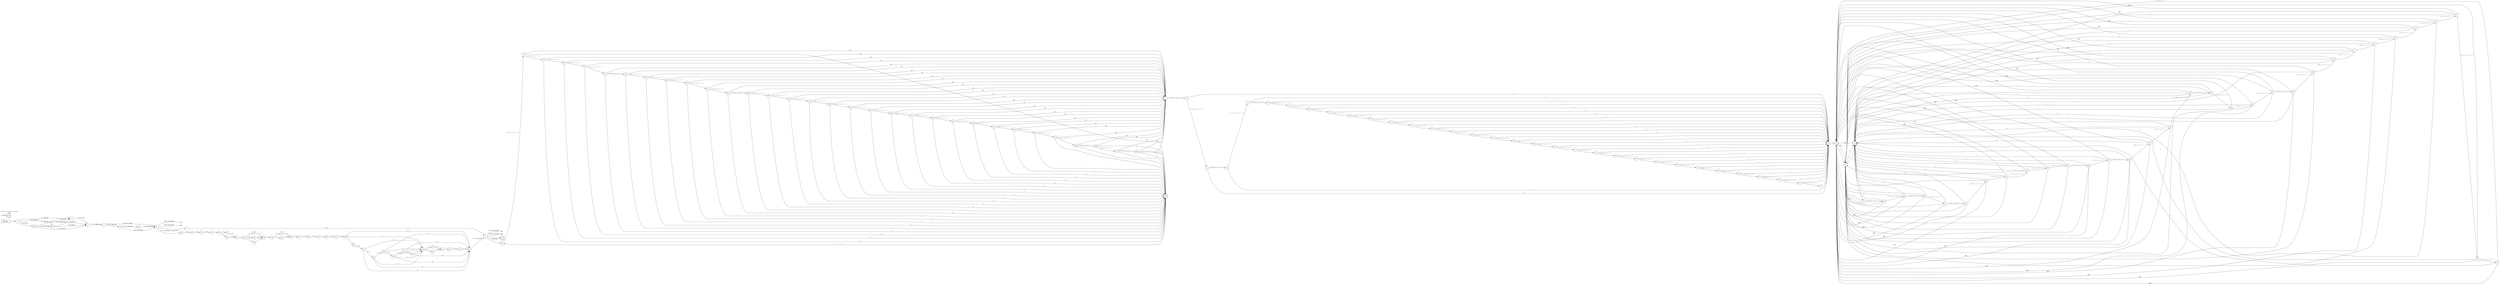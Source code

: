digraph rfc5424 {
	rankdir=LR;
	node [ shape = point ];
	ENTRY;
	en_155;
	en_1;
	eof_6;
	eof_8;
	node [ shape = circle, height = 0.2 ];
	err_6 [ label=""];
	err_8 [ label=""];
	node [ fixedsize = true, height = 0.65, shape = doublecircle ];
	152;
	153;
	154;
	155;
	node [ shape = circle ];
	1 -> 2 [ label = "'<'" ];
	2 -> 3 [ label = "'0' / add_char" ];
	2 -> 149 [ label = "'1' / add_char" ];
	2 -> 150 [ label = "'2'..'9' / add_char" ];
	3 -> 4 [ label = "'>' / set_prival" ];
	4 -> 5 [ label = "'1'..'9' / add_char" ];
	5 -> 6 [ label = "SP / set_version" ];
	5 -> 147 [ label = "'0'..'9' / add_char" ];
	6 -> 7 [ label = "'-'" ];
	6 -> 110 [ label = "'0'..'9' / err_nilvalue, tag_rfc3339" ];
	6 -> err_6 [ label = "DEF / err_nilvalue" ];
	7 -> 8 [ label = "SP" ];
	8 -> 152 [ label = "'-'" ];
	8 -> 9 [ label = "'[' / err_nilvalue" ];
	8 -> err_8 [ label = "DEF / err_nilvalue" ];
	9 -> 10 [ label = "'!', '#'..'<', '>'..'\\', '^'..'~'" ];
	10 -> 11 [ label = "SP" ];
	10 -> 79 [ label = "'!', '#'..'<', '>'..'\\', '^'..'~'" ];
	10 -> 154 [ label = "']'" ];
	11 -> 12 [ label = "'!', '#'..'<', '>'..'\\', '^'..'~'" ];
	12 -> 13 [ label = "'!', '#'..'<', '>'..'\\', '^'..'~'" ];
	12 -> 44 [ label = "'='" ];
	13 -> 14 [ label = "'!', '#'..'<', '>'..'\\', '^'..'~'" ];
	13 -> 44 [ label = "'='" ];
	14 -> 15 [ label = "'!', '#'..'<', '>'..'\\', '^'..'~'" ];
	14 -> 44 [ label = "'='" ];
	15 -> 16 [ label = "'!', '#'..'<', '>'..'\\', '^'..'~'" ];
	15 -> 44 [ label = "'='" ];
	16 -> 17 [ label = "'!', '#'..'<', '>'..'\\', '^'..'~'" ];
	16 -> 44 [ label = "'='" ];
	17 -> 18 [ label = "'!', '#'..'<', '>'..'\\', '^'..'~'" ];
	17 -> 44 [ label = "'='" ];
	18 -> 19 [ label = "'!', '#'..'<', '>'..'\\', '^'..'~'" ];
	18 -> 44 [ label = "'='" ];
	19 -> 20 [ label = "'!', '#'..'<', '>'..'\\', '^'..'~'" ];
	19 -> 44 [ label = "'='" ];
	20 -> 21 [ label = "'!', '#'..'<', '>'..'\\', '^'..'~'" ];
	20 -> 44 [ label = "'='" ];
	21 -> 22 [ label = "'!', '#'..'<', '>'..'\\', '^'..'~'" ];
	21 -> 44 [ label = "'='" ];
	22 -> 23 [ label = "'!', '#'..'<', '>'..'\\', '^'..'~'" ];
	22 -> 44 [ label = "'='" ];
	23 -> 24 [ label = "'!', '#'..'<', '>'..'\\', '^'..'~'" ];
	23 -> 44 [ label = "'='" ];
	24 -> 25 [ label = "'!', '#'..'<', '>'..'\\', '^'..'~'" ];
	24 -> 44 [ label = "'='" ];
	25 -> 26 [ label = "'!', '#'..'<', '>'..'\\', '^'..'~'" ];
	25 -> 44 [ label = "'='" ];
	26 -> 27 [ label = "'!', '#'..'<', '>'..'\\', '^'..'~'" ];
	26 -> 44 [ label = "'='" ];
	27 -> 28 [ label = "'!', '#'..'<', '>'..'\\', '^'..'~'" ];
	27 -> 44 [ label = "'='" ];
	28 -> 29 [ label = "'!', '#'..'<', '>'..'\\', '^'..'~'" ];
	28 -> 44 [ label = "'='" ];
	29 -> 30 [ label = "'!', '#'..'<', '>'..'\\', '^'..'~'" ];
	29 -> 44 [ label = "'='" ];
	30 -> 31 [ label = "'!', '#'..'<', '>'..'\\', '^'..'~'" ];
	30 -> 44 [ label = "'='" ];
	31 -> 32 [ label = "'!', '#'..'<', '>'..'\\', '^'..'~'" ];
	31 -> 44 [ label = "'='" ];
	32 -> 33 [ label = "'!', '#'..'<', '>'..'\\', '^'..'~'" ];
	32 -> 44 [ label = "'='" ];
	33 -> 34 [ label = "'!', '#'..'<', '>'..'\\', '^'..'~'" ];
	33 -> 44 [ label = "'='" ];
	34 -> 35 [ label = "'!', '#'..'<', '>'..'\\', '^'..'~'" ];
	34 -> 44 [ label = "'='" ];
	35 -> 36 [ label = "'!', '#'..'<', '>'..'\\', '^'..'~'" ];
	35 -> 44 [ label = "'='" ];
	36 -> 37 [ label = "'!', '#'..'<', '>'..'\\', '^'..'~'" ];
	36 -> 44 [ label = "'='" ];
	37 -> 38 [ label = "'!', '#'..'<', '>'..'\\', '^'..'~'" ];
	37 -> 44 [ label = "'='" ];
	38 -> 39 [ label = "'!', '#'..'<', '>'..'\\', '^'..'~'" ];
	38 -> 44 [ label = "'='" ];
	39 -> 40 [ label = "'!', '#'..'<', '>'..'\\', '^'..'~'" ];
	39 -> 44 [ label = "'='" ];
	40 -> 41 [ label = "'!', '#'..'<', '>'..'\\', '^'..'~'" ];
	40 -> 44 [ label = "'='" ];
	41 -> 42 [ label = "'!', '#'..'<', '>'..'\\', '^'..'~'" ];
	41 -> 44 [ label = "'='" ];
	42 -> 43 [ label = "'!', '#'..'<', '>'..'\\', '^'..'~'" ];
	42 -> 44 [ label = "'='" ];
	43 -> 44 [ label = "'='" ];
	44 -> 45 [ label = "'\"'" ];
	45 -> 46 [ label = "'\"'" ];
	45 -> 45 [ label = "DEF" ];
	46 -> 46 [ label = "'\"'" ];
	46 -> 153 [ label = "']'" ];
	46 -> 45 [ label = "DEF" ];
	47 -> 48 [ label = "'!', '#'..'<', '>'..'\\', '^'..'~'" ];
	47 -> 46 [ label = "'\"'" ];
	47 -> 45 [ label = "DEF" ];
	48 -> 49 [ label = "'!', '#'..'<', '>'..'\\', '^'..'~'" ];
	48 -> 46 [ label = "'\"'" ];
	48 -> 153 [ label = "']'" ];
	48 -> 45 [ label = "DEF" ];
	49 -> 50 [ label = "'!', '#'..'<', '>'..'\\', '^'..'~'" ];
	49 -> 46 [ label = "'\"'" ];
	49 -> 153 [ label = "']'" ];
	49 -> 45 [ label = "DEF" ];
	50 -> 51 [ label = "'!', '#'..'<', '>'..'\\', '^'..'~'" ];
	50 -> 46 [ label = "'\"'" ];
	50 -> 153 [ label = "']'" ];
	50 -> 45 [ label = "DEF" ];
	51 -> 52 [ label = "'!', '#'..'<', '>'..'\\', '^'..'~'" ];
	51 -> 46 [ label = "'\"'" ];
	51 -> 153 [ label = "']'" ];
	51 -> 45 [ label = "DEF" ];
	52 -> 53 [ label = "'!', '#'..'<', '>'..'\\', '^'..'~'" ];
	52 -> 46 [ label = "'\"'" ];
	52 -> 153 [ label = "']'" ];
	52 -> 45 [ label = "DEF" ];
	53 -> 54 [ label = "'!', '#'..'<', '>'..'\\', '^'..'~'" ];
	53 -> 46 [ label = "'\"'" ];
	53 -> 153 [ label = "']'" ];
	53 -> 45 [ label = "DEF" ];
	54 -> 55 [ label = "'!', '#'..'<', '>'..'\\', '^'..'~'" ];
	54 -> 46 [ label = "'\"'" ];
	54 -> 153 [ label = "']'" ];
	54 -> 45 [ label = "DEF" ];
	55 -> 56 [ label = "'!', '#'..'<', '>'..'\\', '^'..'~'" ];
	55 -> 46 [ label = "'\"'" ];
	55 -> 153 [ label = "']'" ];
	55 -> 45 [ label = "DEF" ];
	56 -> 57 [ label = "'!', '#'..'<', '>'..'\\', '^'..'~'" ];
	56 -> 46 [ label = "'\"'" ];
	56 -> 153 [ label = "']'" ];
	56 -> 45 [ label = "DEF" ];
	57 -> 58 [ label = "'!', '#'..'<', '>'..'\\', '^'..'~'" ];
	57 -> 46 [ label = "'\"'" ];
	57 -> 153 [ label = "']'" ];
	57 -> 45 [ label = "DEF" ];
	58 -> 59 [ label = "'!', '#'..'<', '>'..'\\', '^'..'~'" ];
	58 -> 46 [ label = "'\"'" ];
	58 -> 153 [ label = "']'" ];
	58 -> 45 [ label = "DEF" ];
	59 -> 60 [ label = "'!', '#'..'<', '>'..'\\', '^'..'~'" ];
	59 -> 46 [ label = "'\"'" ];
	59 -> 153 [ label = "']'" ];
	59 -> 45 [ label = "DEF" ];
	60 -> 61 [ label = "'!', '#'..'<', '>'..'\\', '^'..'~'" ];
	60 -> 46 [ label = "'\"'" ];
	60 -> 153 [ label = "']'" ];
	60 -> 45 [ label = "DEF" ];
	61 -> 62 [ label = "'!', '#'..'<', '>'..'\\', '^'..'~'" ];
	61 -> 46 [ label = "'\"'" ];
	61 -> 153 [ label = "']'" ];
	61 -> 45 [ label = "DEF" ];
	62 -> 63 [ label = "'!', '#'..'<', '>'..'\\', '^'..'~'" ];
	62 -> 46 [ label = "'\"'" ];
	62 -> 153 [ label = "']'" ];
	62 -> 45 [ label = "DEF" ];
	63 -> 64 [ label = "'!', '#'..'<', '>'..'\\', '^'..'~'" ];
	63 -> 46 [ label = "'\"'" ];
	63 -> 153 [ label = "']'" ];
	63 -> 45 [ label = "DEF" ];
	64 -> 65 [ label = "'!', '#'..'<', '>'..'\\', '^'..'~'" ];
	64 -> 46 [ label = "'\"'" ];
	64 -> 153 [ label = "']'" ];
	64 -> 45 [ label = "DEF" ];
	65 -> 66 [ label = "'!', '#'..'<', '>'..'\\', '^'..'~'" ];
	65 -> 46 [ label = "'\"'" ];
	65 -> 153 [ label = "']'" ];
	65 -> 45 [ label = "DEF" ];
	66 -> 67 [ label = "'!', '#'..'<', '>'..'\\', '^'..'~'" ];
	66 -> 46 [ label = "'\"'" ];
	66 -> 153 [ label = "']'" ];
	66 -> 45 [ label = "DEF" ];
	67 -> 68 [ label = "'!', '#'..'<', '>'..'\\', '^'..'~'" ];
	67 -> 46 [ label = "'\"'" ];
	67 -> 153 [ label = "']'" ];
	67 -> 45 [ label = "DEF" ];
	68 -> 69 [ label = "'!', '#'..'<', '>'..'\\', '^'..'~'" ];
	68 -> 46 [ label = "'\"'" ];
	68 -> 153 [ label = "']'" ];
	68 -> 45 [ label = "DEF" ];
	69 -> 70 [ label = "'!', '#'..'<', '>'..'\\', '^'..'~'" ];
	69 -> 46 [ label = "'\"'" ];
	69 -> 153 [ label = "']'" ];
	69 -> 45 [ label = "DEF" ];
	70 -> 71 [ label = "'!', '#'..'<', '>'..'\\', '^'..'~'" ];
	70 -> 46 [ label = "'\"'" ];
	70 -> 153 [ label = "']'" ];
	70 -> 45 [ label = "DEF" ];
	71 -> 72 [ label = "'!', '#'..'<', '>'..'\\', '^'..'~'" ];
	71 -> 46 [ label = "'\"'" ];
	71 -> 153 [ label = "']'" ];
	71 -> 45 [ label = "DEF" ];
	72 -> 73 [ label = "'!', '#'..'<', '>'..'\\', '^'..'~'" ];
	72 -> 46 [ label = "'\"'" ];
	72 -> 153 [ label = "']'" ];
	72 -> 45 [ label = "DEF" ];
	73 -> 74 [ label = "'!', '#'..'<', '>'..'\\', '^'..'~'" ];
	73 -> 46 [ label = "'\"'" ];
	73 -> 153 [ label = "']'" ];
	73 -> 45 [ label = "DEF" ];
	74 -> 75 [ label = "'!', '#'..'<', '>'..'\\', '^'..'~'" ];
	74 -> 46 [ label = "'\"'" ];
	74 -> 153 [ label = "']'" ];
	74 -> 45 [ label = "DEF" ];
	75 -> 76 [ label = "'!', '#'..'<', '>'..'\\', '^'..'~'" ];
	75 -> 46 [ label = "'\"'" ];
	75 -> 153 [ label = "']'" ];
	75 -> 45 [ label = "DEF" ];
	76 -> 77 [ label = "'!', '#'..'<', '>'..'\\', '^'..'~'" ];
	76 -> 46 [ label = "'\"'" ];
	76 -> 153 [ label = "']'" ];
	76 -> 45 [ label = "DEF" ];
	77 -> 78 [ label = "'!', '#'..'<', '>'..'\\', '^'..'~'" ];
	77 -> 46 [ label = "'\"'" ];
	77 -> 153 [ label = "']'" ];
	77 -> 45 [ label = "DEF" ];
	78 -> 46 [ label = "'!'..'<', '>'..'\\', '^'..'~'" ];
	78 -> 153 [ label = "']'" ];
	78 -> 45 [ label = "DEF" ];
	79 -> 11 [ label = "SP" ];
	79 -> 80 [ label = "'!', '#'..'<', '>'..'\\', '^'..'~'" ];
	79 -> 154 [ label = "']'" ];
	80 -> 11 [ label = "SP" ];
	80 -> 81 [ label = "'!', '#'..'<', '>'..'\\', '^'..'~'" ];
	80 -> 154 [ label = "']'" ];
	81 -> 11 [ label = "SP" ];
	81 -> 82 [ label = "'!', '#'..'<', '>'..'\\', '^'..'~'" ];
	81 -> 154 [ label = "']'" ];
	82 -> 11 [ label = "SP" ];
	82 -> 83 [ label = "'!', '#'..'<', '>'..'\\', '^'..'~'" ];
	82 -> 154 [ label = "']'" ];
	83 -> 11 [ label = "SP" ];
	83 -> 84 [ label = "'!', '#'..'<', '>'..'\\', '^'..'~'" ];
	83 -> 154 [ label = "']'" ];
	84 -> 11 [ label = "SP" ];
	84 -> 85 [ label = "'!', '#'..'<', '>'..'\\', '^'..'~'" ];
	84 -> 154 [ label = "']'" ];
	85 -> 11 [ label = "SP" ];
	85 -> 86 [ label = "'!', '#'..'<', '>'..'\\', '^'..'~'" ];
	85 -> 154 [ label = "']'" ];
	86 -> 11 [ label = "SP" ];
	86 -> 87 [ label = "'!', '#'..'<', '>'..'\\', '^'..'~'" ];
	86 -> 154 [ label = "']'" ];
	87 -> 11 [ label = "SP" ];
	87 -> 88 [ label = "'!', '#'..'<', '>'..'\\', '^'..'~'" ];
	87 -> 154 [ label = "']'" ];
	88 -> 11 [ label = "SP" ];
	88 -> 89 [ label = "'!', '#'..'<', '>'..'\\', '^'..'~'" ];
	88 -> 154 [ label = "']'" ];
	89 -> 11 [ label = "SP" ];
	89 -> 90 [ label = "'!', '#'..'<', '>'..'\\', '^'..'~'" ];
	89 -> 154 [ label = "']'" ];
	90 -> 11 [ label = "SP" ];
	90 -> 91 [ label = "'!', '#'..'<', '>'..'\\', '^'..'~'" ];
	90 -> 154 [ label = "']'" ];
	91 -> 11 [ label = "SP" ];
	91 -> 92 [ label = "'!', '#'..'<', '>'..'\\', '^'..'~'" ];
	91 -> 154 [ label = "']'" ];
	92 -> 11 [ label = "SP" ];
	92 -> 93 [ label = "'!', '#'..'<', '>'..'\\', '^'..'~'" ];
	92 -> 154 [ label = "']'" ];
	93 -> 11 [ label = "SP" ];
	93 -> 94 [ label = "'!', '#'..'<', '>'..'\\', '^'..'~'" ];
	93 -> 154 [ label = "']'" ];
	94 -> 11 [ label = "SP" ];
	94 -> 95 [ label = "'!', '#'..'<', '>'..'\\', '^'..'~'" ];
	94 -> 154 [ label = "']'" ];
	95 -> 11 [ label = "SP" ];
	95 -> 96 [ label = "'!', '#'..'<', '>'..'\\', '^'..'~'" ];
	95 -> 154 [ label = "']'" ];
	96 -> 11 [ label = "SP" ];
	96 -> 97 [ label = "'!', '#'..'<', '>'..'\\', '^'..'~'" ];
	96 -> 154 [ label = "']'" ];
	97 -> 11 [ label = "SP" ];
	97 -> 98 [ label = "'!', '#'..'<', '>'..'\\', '^'..'~'" ];
	97 -> 154 [ label = "']'" ];
	98 -> 11 [ label = "SP" ];
	98 -> 99 [ label = "'!', '#'..'<', '>'..'\\', '^'..'~'" ];
	98 -> 154 [ label = "']'" ];
	99 -> 11 [ label = "SP" ];
	99 -> 100 [ label = "'!', '#'..'<', '>'..'\\', '^'..'~'" ];
	99 -> 154 [ label = "']'" ];
	100 -> 11 [ label = "SP" ];
	100 -> 101 [ label = "'!', '#'..'<', '>'..'\\', '^'..'~'" ];
	100 -> 154 [ label = "']'" ];
	101 -> 11 [ label = "SP" ];
	101 -> 102 [ label = "'!', '#'..'<', '>'..'\\', '^'..'~'" ];
	101 -> 154 [ label = "']'" ];
	102 -> 11 [ label = "SP" ];
	102 -> 103 [ label = "'!', '#'..'<', '>'..'\\', '^'..'~'" ];
	102 -> 154 [ label = "']'" ];
	103 -> 11 [ label = "SP" ];
	103 -> 104 [ label = "'!', '#'..'<', '>'..'\\', '^'..'~'" ];
	103 -> 154 [ label = "']'" ];
	104 -> 11 [ label = "SP" ];
	104 -> 105 [ label = "'!', '#'..'<', '>'..'\\', '^'..'~'" ];
	104 -> 154 [ label = "']'" ];
	105 -> 11 [ label = "SP" ];
	105 -> 106 [ label = "'!', '#'..'<', '>'..'\\', '^'..'~'" ];
	105 -> 154 [ label = "']'" ];
	106 -> 11 [ label = "SP" ];
	106 -> 107 [ label = "'!', '#'..'<', '>'..'\\', '^'..'~'" ];
	106 -> 154 [ label = "']'" ];
	107 -> 11 [ label = "SP" ];
	107 -> 108 [ label = "'!', '#'..'<', '>'..'\\', '^'..'~'" ];
	107 -> 154 [ label = "']'" ];
	108 -> 11 [ label = "SP" ];
	108 -> 109 [ label = "'!', '#'..'<', '>'..'\\', '^'..'~'" ];
	108 -> 154 [ label = "']'" ];
	109 -> 11 [ label = "SP" ];
	109 -> 154 [ label = "']'" ];
	110 -> 111 [ label = "'0'..'9'" ];
	111 -> 112 [ label = "'0'..'9'" ];
	112 -> 113 [ label = "'0'..'9'" ];
	113 -> 114 [ label = "'-'" ];
	114 -> 115 [ label = "'0'" ];
	114 -> 146 [ label = "'1'" ];
	115 -> 116 [ label = "'1'..'9'" ];
	116 -> 117 [ label = "'-'" ];
	117 -> 118 [ label = "'0'" ];
	117 -> 144 [ label = "'1'..'2'" ];
	117 -> 145 [ label = "'3'" ];
	118 -> 119 [ label = "'1'..'9'" ];
	119 -> 120 [ label = "'T'" ];
	120 -> 121 [ label = "'0'..'1'" ];
	120 -> 143 [ label = "'2'" ];
	121 -> 122 [ label = "'0'..'9'" ];
	122 -> 123 [ label = "':'" ];
	123 -> 124 [ label = "'0'..'5'" ];
	124 -> 125 [ label = "'0'..'9'" ];
	125 -> 126 [ label = "':'" ];
	126 -> 127 [ label = "'0'..'5'" ];
	127 -> 128 [ label = "'0'..'9'" ];
	128 -> 129 [ label = "'+', '-'" ];
	128 -> 136 [ label = "'.'" ];
	128 -> 134 [ label = "'Z'" ];
	129 -> 130 [ label = "'0'..'1'" ];
	129 -> 135 [ label = "'2'" ];
	130 -> 131 [ label = "'0'..'9'" ];
	131 -> 132 [ label = "':'" ];
	132 -> 133 [ label = "'0'..'5'" ];
	133 -> 134 [ label = "'0'..'9'" ];
	134 -> 8 [ label = "SP / set_rfc3339" ];
	135 -> 131 [ label = "'0'..'3'" ];
	136 -> 137 [ label = "'0'..'9'" ];
	137 -> 129 [ label = "'+', '-'" ];
	137 -> 138 [ label = "'0'..'9'" ];
	137 -> 134 [ label = "'Z'" ];
	138 -> 129 [ label = "'+', '-'" ];
	138 -> 139 [ label = "'0'..'9'" ];
	138 -> 134 [ label = "'Z'" ];
	139 -> 129 [ label = "'+', '-'" ];
	139 -> 140 [ label = "'0'..'9'" ];
	139 -> 134 [ label = "'Z'" ];
	140 -> 129 [ label = "'+', '-'" ];
	140 -> 141 [ label = "'0'..'9'" ];
	140 -> 134 [ label = "'Z'" ];
	141 -> 129 [ label = "'+', '-'" ];
	141 -> 142 [ label = "'0'..'9'" ];
	141 -> 134 [ label = "'Z'" ];
	142 -> 129 [ label = "'+', '-'" ];
	142 -> 134 [ label = "'Z'" ];
	143 -> 122 [ label = "'0'..'3'" ];
	144 -> 119 [ label = "'0'..'9'" ];
	145 -> 119 [ label = "'0'..'1'" ];
	146 -> 116 [ label = "'0'..'2'" ];
	147 -> 6 [ label = "SP / set_version" ];
	147 -> 148 [ label = "'0'..'9' / add_char" ];
	148 -> 6 [ label = "SP / set_version" ];
	149 -> 150 [ label = "'0'..'8' / add_char" ];
	149 -> 151 [ label = "'9' / add_char" ];
	149 -> 4 [ label = "'>' / set_prival" ];
	150 -> 3 [ label = "'0'..'9' / add_char" ];
	150 -> 4 [ label = "'>' / set_prival" ];
	151 -> 3 [ label = "'0'..'1' / add_char" ];
	151 -> 4 [ label = "'>' / set_prival" ];
	153 -> 46 [ label = "'\"'" ];
	153 -> 47 [ label = "'['" ];
	153 -> 45 [ label = "DEF" ];
	154 -> 9 [ label = "'['" ];
	155 -> 155 [ label = "0..'\\t', '\\v'..'\\f', 14..255 / 102:26" ];
	ENTRY -> 1 [ label = "IN" ];
	en_155 -> 155 [ label = "line" ];
	en_1 -> 1 [ label = "main" ];
	6 -> eof_6 [ label = "EOF / err_nilvalue" ];
	8 -> eof_8 [ label = "EOF / err_nilvalue" ];
}

